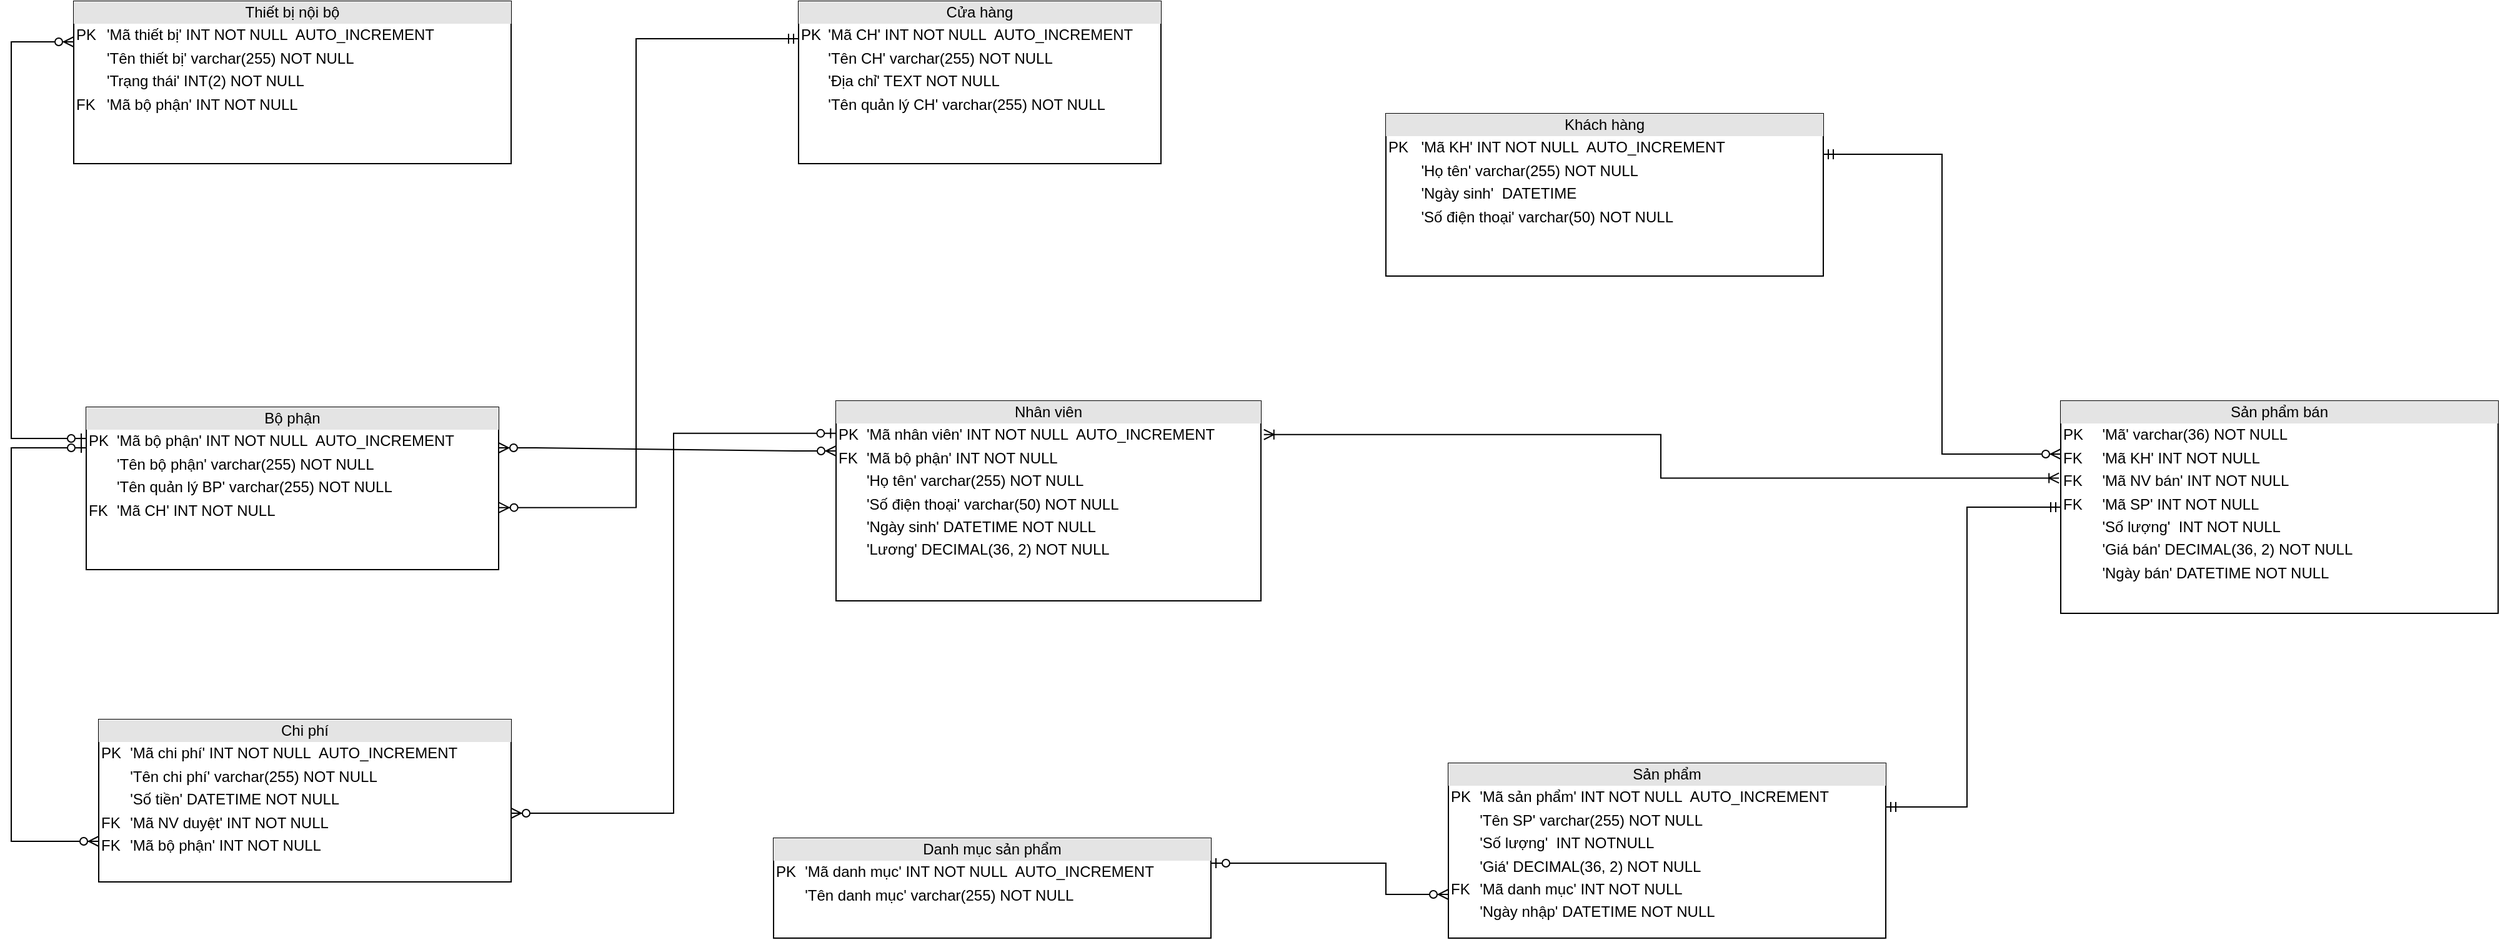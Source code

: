 <mxfile version="15.8.9" type="github">
  <diagram id="AdhRpchQ61gaaN8LJbJ2" name="Page-1">
    <mxGraphModel dx="5966" dy="1563" grid="1" gridSize="10" guides="1" tooltips="1" connect="1" arrows="1" fold="1" page="1" pageScale="1" pageWidth="3000" pageHeight="3300" math="0" shadow="0">
      <root>
        <mxCell id="0" />
        <mxCell id="1" parent="0" />
        <mxCell id="R6RycZYEYg_AerZo2q_A-1" value="&lt;div style=&quot;text-align: center ; box-sizing: border-box ; width: 100% ; background: rgb(228 , 228 , 228) ; padding: 2px&quot;&gt;Thiết bị nội bộ&lt;/div&gt;&lt;table style=&quot;width: 100% ; font-size: 1em&quot; cellpadding=&quot;2&quot; cellspacing=&quot;0&quot;&gt;&lt;tbody&gt;&lt;tr&gt;&lt;td&gt;PK&lt;/td&gt;&lt;td&gt;&#39;Mã thiết bị&#39; INT NOT NULL&amp;nbsp; AUTO_INCREMENT&lt;/td&gt;&lt;/tr&gt;&lt;tr&gt;&lt;td&gt;&lt;span style=&quot;white-space: pre&quot;&gt;	&lt;/span&gt;&lt;br&gt;&lt;/td&gt;&lt;td&gt;&#39;Tên thiết bị&#39; varchar(255) NOT NULL&lt;/td&gt;&lt;/tr&gt;&lt;tr&gt;&lt;td&gt;&lt;br&gt;&lt;/td&gt;&lt;td&gt;&#39;Trạng thái&#39; INT(2) NOT NULL&lt;br&gt;&lt;/td&gt;&lt;/tr&gt;&lt;tr&gt;&lt;td&gt;FK&lt;/td&gt;&lt;td&gt;&#39;Mã bộ phận&#39; INT NOT NULL&lt;/td&gt;&lt;/tr&gt;&lt;/tbody&gt;&lt;/table&gt;" style="verticalAlign=top;align=left;overflow=fill;html=1;strokeColor=default;" vertex="1" parent="1">
          <mxGeometry x="-60" y="140" width="350" height="130" as="geometry" />
        </mxCell>
        <mxCell id="R6RycZYEYg_AerZo2q_A-2" value="&lt;div style=&quot;text-align: center ; box-sizing: border-box ; width: 100% ; background: rgb(228 , 228 , 228) ; padding: 2px&quot;&gt;Cửa hàng&lt;/div&gt;&lt;table style=&quot;width: 100% ; font-size: 1em&quot; cellpadding=&quot;2&quot; cellspacing=&quot;0&quot;&gt;&lt;tbody&gt;&lt;tr&gt;&lt;td&gt;PK&lt;/td&gt;&lt;td&gt;&#39;Mã CH&#39; INT NOT NULL&amp;nbsp; AUTO_INCREMENT&lt;/td&gt;&lt;/tr&gt;&lt;tr&gt;&lt;td&gt;&lt;span style=&quot;white-space: pre&quot;&gt;	&lt;/span&gt;&lt;br&gt;&lt;/td&gt;&lt;td&gt;&#39;Tên CH&#39; varchar(255) NOT NULL&amp;nbsp;&lt;/td&gt;&lt;/tr&gt;&lt;tr&gt;&lt;td&gt;&lt;br&gt;&lt;/td&gt;&lt;td&gt;&#39;Địa chỉ&#39; TEXT NOT NULL&lt;br&gt;&lt;/td&gt;&lt;/tr&gt;&lt;tr&gt;&lt;td&gt;&lt;br&gt;&lt;/td&gt;&lt;td&gt;&#39;Tên quản lý CH&#39; varchar(255) NOT NULL&lt;/td&gt;&lt;/tr&gt;&lt;/tbody&gt;&lt;/table&gt;" style="verticalAlign=top;align=left;overflow=fill;html=1;strokeColor=default;" vertex="1" parent="1">
          <mxGeometry x="520" y="140" width="290" height="130" as="geometry" />
        </mxCell>
        <mxCell id="R6RycZYEYg_AerZo2q_A-3" value="&lt;div style=&quot;text-align: center ; box-sizing: border-box ; width: 100% ; background: rgb(228 , 228 , 228) ; padding: 2px&quot;&gt;Khách hàng&lt;/div&gt;&lt;table style=&quot;width: 100% ; font-size: 1em&quot; cellpadding=&quot;2&quot; cellspacing=&quot;0&quot;&gt;&lt;tbody&gt;&lt;tr&gt;&lt;td&gt;PK&lt;/td&gt;&lt;td&gt;&#39;Mã KH&#39; INT NOT NULL&amp;nbsp; AUTO_INCREMENT&lt;/td&gt;&lt;/tr&gt;&lt;tr&gt;&lt;td&gt;&lt;span style=&quot;white-space: pre&quot;&gt;	&lt;/span&gt;&lt;br&gt;&lt;/td&gt;&lt;td&gt;&#39;Họ tên&#39; varchar(255) NOT NULL&amp;nbsp;&lt;/td&gt;&lt;/tr&gt;&lt;tr&gt;&lt;td&gt;&lt;br&gt;&lt;/td&gt;&lt;td&gt;&#39;Ngày sinh&#39;&amp;nbsp; DATETIME&lt;br&gt;&lt;/td&gt;&lt;/tr&gt;&lt;tr&gt;&lt;td&gt;&lt;br&gt;&lt;/td&gt;&lt;td&gt;&#39;Số điện thoại&#39; varchar(50) NOT NULL&lt;/td&gt;&lt;/tr&gt;&lt;/tbody&gt;&lt;/table&gt;" style="verticalAlign=top;align=left;overflow=fill;html=1;strokeColor=default;" vertex="1" parent="1">
          <mxGeometry x="990" y="230" width="350" height="130" as="geometry" />
        </mxCell>
        <mxCell id="R6RycZYEYg_AerZo2q_A-4" value="&lt;div style=&quot;text-align: center ; box-sizing: border-box ; width: 100% ; background: rgb(228 , 228 , 228) ; padding: 2px&quot;&gt;Bộ phận&lt;/div&gt;&lt;table style=&quot;width: 100% ; font-size: 1em&quot; cellpadding=&quot;2&quot; cellspacing=&quot;0&quot;&gt;&lt;tbody&gt;&lt;tr&gt;&lt;td&gt;PK&lt;/td&gt;&lt;td&gt;&#39;Mã bộ phận&#39; INT NOT NULL&amp;nbsp; AUTO_INCREMENT&lt;/td&gt;&lt;/tr&gt;&lt;tr&gt;&lt;td&gt;&lt;span style=&quot;white-space: pre&quot;&gt;	&lt;/span&gt;&lt;br&gt;&lt;/td&gt;&lt;td&gt;&#39;Tên bộ phận&#39; varchar(255) NOT NULL&amp;nbsp;&lt;/td&gt;&lt;/tr&gt;&lt;tr&gt;&lt;td&gt;&lt;br&gt;&lt;/td&gt;&lt;td&gt;&#39;Tên quản lý BP&#39; varchar(255) NOT NULL&lt;br&gt;&lt;/td&gt;&lt;/tr&gt;&lt;tr&gt;&lt;td&gt;FK&lt;/td&gt;&lt;td&gt;&#39;Mã CH&#39; INT NOT NULL&lt;/td&gt;&lt;/tr&gt;&lt;/tbody&gt;&lt;/table&gt;" style="verticalAlign=top;align=left;overflow=fill;html=1;strokeColor=default;" vertex="1" parent="1">
          <mxGeometry x="-50" y="465" width="330" height="130" as="geometry" />
        </mxCell>
        <mxCell id="R6RycZYEYg_AerZo2q_A-5" value="&lt;div style=&quot;text-align: center ; box-sizing: border-box ; width: 100% ; background: rgb(228 , 228 , 228) ; padding: 2px&quot;&gt;Nhân viên&lt;/div&gt;&lt;table style=&quot;width: 100% ; font-size: 1em&quot; cellpadding=&quot;2&quot; cellspacing=&quot;0&quot;&gt;&lt;tbody&gt;&lt;tr&gt;&lt;td&gt;PK&lt;/td&gt;&lt;td&gt;&#39;Mã nhân viên&#39; INT NOT NULL&amp;nbsp; AUTO_INCREMENT&lt;/td&gt;&lt;/tr&gt;&lt;tr&gt;&lt;td&gt;FK&lt;/td&gt;&lt;td&gt;&#39;Mã bộ phận&#39; INT NOT NULL&lt;/td&gt;&lt;/tr&gt;&lt;tr&gt;&lt;td&gt;&lt;span style=&quot;white-space: pre&quot;&gt;	&lt;/span&gt;&lt;br&gt;&lt;/td&gt;&lt;td&gt;&#39;Họ tên&#39; varchar(255) NOT NULL&amp;nbsp;&lt;/td&gt;&lt;/tr&gt;&lt;tr&gt;&lt;td&gt;&lt;br&gt;&lt;/td&gt;&lt;td&gt;&#39;Số điện thoại&#39; varchar(50) NOT NULL&lt;br&gt;&lt;/td&gt;&lt;/tr&gt;&lt;tr&gt;&lt;td&gt;&lt;br&gt;&lt;/td&gt;&lt;td&gt;&#39;Ngày sinh&#39; DATETIME NOT NULL&lt;/td&gt;&lt;/tr&gt;&lt;tr&gt;&lt;td&gt;&lt;br&gt;&lt;/td&gt;&lt;td&gt;&#39;Lương&#39; DECIMAL(36, 2) NOT NULL&lt;/td&gt;&lt;/tr&gt;&lt;/tbody&gt;&lt;/table&gt;" style="verticalAlign=top;align=left;overflow=fill;html=1;strokeColor=default;" vertex="1" parent="1">
          <mxGeometry x="550" y="460" width="340" height="160" as="geometry" />
        </mxCell>
        <mxCell id="R6RycZYEYg_AerZo2q_A-6" value="&lt;div style=&quot;text-align: center ; box-sizing: border-box ; width: 100% ; background: rgb(228 , 228 , 228) ; padding: 2px&quot;&gt;Chi phí&lt;/div&gt;&lt;table style=&quot;width: 100% ; font-size: 1em&quot; cellpadding=&quot;2&quot; cellspacing=&quot;0&quot;&gt;&lt;tbody&gt;&lt;tr&gt;&lt;td&gt;PK&lt;/td&gt;&lt;td&gt;&#39;Mã chi phí&#39; INT NOT NULL&amp;nbsp; AUTO_INCREMENT&lt;/td&gt;&lt;/tr&gt;&lt;tr&gt;&lt;td&gt;&lt;span style=&quot;white-space: pre&quot;&gt;	&lt;/span&gt;&lt;br&gt;&lt;/td&gt;&lt;td&gt;&#39;Tên chi phí&#39; varchar(255) NOT NULL&amp;nbsp;&lt;/td&gt;&lt;/tr&gt;&lt;tr&gt;&lt;td&gt;&lt;br&gt;&lt;/td&gt;&lt;td&gt;&#39;Số tiền&#39; DATETIME NOT NULL&lt;br&gt;&lt;/td&gt;&lt;/tr&gt;&lt;tr&gt;&lt;td&gt;FK&lt;/td&gt;&lt;td&gt;&#39;Mã NV duyệt&#39; INT NOT NULL&lt;/td&gt;&lt;/tr&gt;&lt;tr&gt;&lt;td&gt;FK&lt;/td&gt;&lt;td&gt;&#39;Mã bộ phận&#39; INT NOT NULL&lt;/td&gt;&lt;/tr&gt;&lt;/tbody&gt;&lt;/table&gt;" style="verticalAlign=top;align=left;overflow=fill;html=1;strokeColor=default;" vertex="1" parent="1">
          <mxGeometry x="-40" y="715" width="330" height="130" as="geometry" />
        </mxCell>
        <mxCell id="R6RycZYEYg_AerZo2q_A-7" value="&lt;div style=&quot;text-align: center ; box-sizing: border-box ; width: 100% ; background: rgb(228 , 228 , 228) ; padding: 2px&quot;&gt;Sản phẩm&lt;/div&gt;&lt;table style=&quot;width: 100% ; font-size: 1em&quot; cellpadding=&quot;2&quot; cellspacing=&quot;0&quot;&gt;&lt;tbody&gt;&lt;tr&gt;&lt;td&gt;PK&lt;/td&gt;&lt;td&gt;&#39;Mã sản phẩm&#39; INT NOT NULL&amp;nbsp; AUTO_INCREMENT&lt;/td&gt;&lt;/tr&gt;&lt;tr&gt;&lt;td&gt;&lt;span&gt;	&lt;/span&gt;&lt;br&gt;&lt;/td&gt;&lt;td&gt;&#39;Tên SP&#39; varchar(255) NOT NULL&amp;nbsp;&lt;/td&gt;&lt;/tr&gt;&lt;tr&gt;&lt;td&gt;&lt;br&gt;&lt;/td&gt;&lt;td&gt;&#39;Số lượng&#39;&amp;nbsp; INT NOTNULL&lt;br&gt;&lt;/td&gt;&lt;/tr&gt;&lt;tr&gt;&lt;td&gt;&lt;br&gt;&lt;/td&gt;&lt;td&gt;&#39;Giá&#39; DECIMAL(36, 2) NOT NULL&lt;/td&gt;&lt;/tr&gt;&lt;tr&gt;&lt;td&gt;FK&lt;/td&gt;&lt;td&gt;&#39;Mã danh mục&#39; INT NOT NULL&lt;/td&gt;&lt;/tr&gt;&lt;tr&gt;&lt;td&gt;&lt;br&gt;&lt;/td&gt;&lt;td&gt;&#39;Ngày nhập&#39; DATETIME NOT NULL&lt;/td&gt;&lt;/tr&gt;&lt;/tbody&gt;&lt;/table&gt;" style="verticalAlign=top;align=left;overflow=fill;html=1;strokeColor=default;" vertex="1" parent="1">
          <mxGeometry x="1040" y="750" width="350" height="140" as="geometry" />
        </mxCell>
        <mxCell id="R6RycZYEYg_AerZo2q_A-8" value="&lt;div style=&quot;text-align: center ; box-sizing: border-box ; width: 100% ; background: rgb(228 , 228 , 228) ; padding: 2px&quot;&gt;Danh mục sản phẩm&lt;/div&gt;&lt;table style=&quot;width: 100% ; font-size: 1em&quot; cellpadding=&quot;2&quot; cellspacing=&quot;0&quot;&gt;&lt;tbody&gt;&lt;tr&gt;&lt;td&gt;PK&lt;/td&gt;&lt;td&gt;&#39;Mã danh mục&#39; INT NOT NULL&amp;nbsp; AUTO_INCREMENT&lt;/td&gt;&lt;/tr&gt;&lt;tr&gt;&lt;td&gt;&lt;span style=&quot;white-space: pre&quot;&gt;	&lt;/span&gt;&lt;br&gt;&lt;/td&gt;&lt;td&gt;&#39;Tên danh mục&#39; varchar(255) NOT NULL&amp;nbsp;&lt;/td&gt;&lt;/tr&gt;&lt;/tbody&gt;&lt;/table&gt;" style="verticalAlign=top;align=left;overflow=fill;html=1;strokeColor=default;" vertex="1" parent="1">
          <mxGeometry x="500" y="810" width="350" height="80" as="geometry" />
        </mxCell>
        <mxCell id="R6RycZYEYg_AerZo2q_A-9" value="&lt;div style=&quot;text-align: center ; box-sizing: border-box ; width: 100% ; background: rgb(228 , 228 , 228) ; padding: 2px&quot;&gt;Sản phẩm bán&lt;/div&gt;&lt;table style=&quot;width: 100% ; font-size: 1em&quot; cellpadding=&quot;2&quot; cellspacing=&quot;0&quot;&gt;&lt;tbody&gt;&lt;tr&gt;&lt;td&gt;PK&lt;/td&gt;&lt;td&gt;&#39;Mã&#39; varchar(36) NOT NULL&amp;nbsp;&lt;/td&gt;&lt;/tr&gt;&lt;tr&gt;&lt;td&gt;FK&lt;/td&gt;&lt;td&gt;&#39;Mã KH&#39; INT NOT NULL&lt;/td&gt;&lt;/tr&gt;&lt;tr&gt;&lt;td&gt;FK&lt;/td&gt;&lt;td&gt;&#39;Mã NV bán&#39; INT NOT NULL&lt;/td&gt;&lt;/tr&gt;&lt;tr&gt;&lt;td&gt;FK&lt;/td&gt;&lt;td&gt;&#39;Mã SP&#39; INT NOT NULL&lt;/td&gt;&lt;/tr&gt;&lt;tr&gt;&lt;td&gt;&lt;br&gt;&lt;/td&gt;&lt;td&gt;&#39;Số lượng&#39;&amp;nbsp; INT NOT NULL&lt;br&gt;&lt;/td&gt;&lt;/tr&gt;&lt;tr&gt;&lt;td&gt;&lt;br&gt;&lt;/td&gt;&lt;td&gt;&#39;Giá bán&#39; DECIMAL(36, 2) NOT NULL&lt;/td&gt;&lt;/tr&gt;&lt;tr&gt;&lt;td&gt;&lt;br&gt;&lt;/td&gt;&lt;td&gt;&#39;Ngày bán&#39; DATETIME NOT NULL&lt;/td&gt;&lt;/tr&gt;&lt;/tbody&gt;&lt;/table&gt;" style="verticalAlign=top;align=left;overflow=fill;html=1;strokeColor=default;" vertex="1" parent="1">
          <mxGeometry x="1530" y="460" width="350" height="170" as="geometry" />
        </mxCell>
        <mxCell id="R6RycZYEYg_AerZo2q_A-13" value="" style="edgeStyle=orthogonalEdgeStyle;fontSize=12;html=1;endArrow=ERzeroToMany;startArrow=ERzeroToOne;rounded=0;entryX=0;entryY=0.25;entryDx=0;entryDy=0;" edge="1" parent="1" target="R6RycZYEYg_AerZo2q_A-1">
          <mxGeometry width="100" height="100" relative="1" as="geometry">
            <mxPoint x="-50" y="490" as="sourcePoint" />
            <mxPoint x="-120" y="380" as="targetPoint" />
            <Array as="points">
              <mxPoint x="-110" y="490" />
              <mxPoint x="-110" y="173" />
            </Array>
          </mxGeometry>
        </mxCell>
        <mxCell id="R6RycZYEYg_AerZo2q_A-15" value="" style="edgeStyle=orthogonalEdgeStyle;fontSize=12;html=1;endArrow=ERzeroToMany;startArrow=ERzeroToOne;rounded=0;exitX=0;exitY=0.25;exitDx=0;exitDy=0;entryX=0;entryY=0.75;entryDx=0;entryDy=0;" edge="1" parent="1" source="R6RycZYEYg_AerZo2q_A-4" target="R6RycZYEYg_AerZo2q_A-6">
          <mxGeometry width="100" height="100" relative="1" as="geometry">
            <mxPoint x="-140" y="670" as="sourcePoint" />
            <mxPoint x="-40" y="570" as="targetPoint" />
            <Array as="points">
              <mxPoint x="-110" y="498" />
              <mxPoint x="-110" y="813" />
            </Array>
          </mxGeometry>
        </mxCell>
        <mxCell id="R6RycZYEYg_AerZo2q_A-16" value="" style="edgeStyle=orthogonalEdgeStyle;fontSize=12;html=1;endArrow=ERzeroToMany;startArrow=ERmandOne;rounded=0;entryX=1.001;entryY=0.618;entryDx=0;entryDy=0;entryPerimeter=0;" edge="1" parent="1" target="R6RycZYEYg_AerZo2q_A-4">
          <mxGeometry width="100" height="100" relative="1" as="geometry">
            <mxPoint x="520" y="170" as="sourcePoint" />
            <mxPoint x="290" y="540" as="targetPoint" />
            <Array as="points">
              <mxPoint x="520" y="170" />
              <mxPoint x="390" y="170" />
              <mxPoint x="390" y="545" />
            </Array>
          </mxGeometry>
        </mxCell>
        <mxCell id="R6RycZYEYg_AerZo2q_A-18" value="" style="edgeStyle=entityRelationEdgeStyle;fontSize=12;html=1;endArrow=ERzeroToMany;endFill=1;startArrow=ERzeroToMany;rounded=0;exitX=1;exitY=0.25;exitDx=0;exitDy=0;entryX=0;entryY=0.25;entryDx=0;entryDy=0;" edge="1" parent="1" source="R6RycZYEYg_AerZo2q_A-4" target="R6RycZYEYg_AerZo2q_A-5">
          <mxGeometry width="100" height="100" relative="1" as="geometry">
            <mxPoint x="450" y="600" as="sourcePoint" />
            <mxPoint x="550" y="500" as="targetPoint" />
          </mxGeometry>
        </mxCell>
        <mxCell id="R6RycZYEYg_AerZo2q_A-19" value="" style="edgeStyle=orthogonalEdgeStyle;fontSize=12;html=1;endArrow=ERzeroToMany;startArrow=ERzeroToOne;rounded=0;exitX=-0.001;exitY=0.162;exitDx=0;exitDy=0;exitPerimeter=0;" edge="1" parent="1" source="R6RycZYEYg_AerZo2q_A-5" target="R6RycZYEYg_AerZo2q_A-6">
          <mxGeometry width="100" height="100" relative="1" as="geometry">
            <mxPoint x="479.94" y="595" as="sourcePoint" />
            <mxPoint x="489.94" y="910.0" as="targetPoint" />
            <Array as="points">
              <mxPoint x="420" y="486" />
              <mxPoint x="420" y="790" />
            </Array>
          </mxGeometry>
        </mxCell>
        <mxCell id="R6RycZYEYg_AerZo2q_A-21" value="" style="edgeStyle=orthogonalEdgeStyle;fontSize=12;html=1;endArrow=ERzeroToMany;startArrow=ERmandOne;rounded=0;exitX=1;exitY=0.25;exitDx=0;exitDy=0;entryX=0;entryY=0.25;entryDx=0;entryDy=0;" edge="1" parent="1" source="R6RycZYEYg_AerZo2q_A-3" target="R6RycZYEYg_AerZo2q_A-9">
          <mxGeometry width="100" height="100" relative="1" as="geometry">
            <mxPoint x="1310" y="540" as="sourcePoint" />
            <mxPoint x="1410" y="440" as="targetPoint" />
          </mxGeometry>
        </mxCell>
        <mxCell id="R6RycZYEYg_AerZo2q_A-22" value="" style="edgeStyle=orthogonalEdgeStyle;fontSize=12;html=1;endArrow=ERmandOne;startArrow=ERmandOne;rounded=0;exitX=1;exitY=0.25;exitDx=0;exitDy=0;entryX=0;entryY=0.5;entryDx=0;entryDy=0;" edge="1" parent="1" source="R6RycZYEYg_AerZo2q_A-7" target="R6RycZYEYg_AerZo2q_A-9">
          <mxGeometry width="100" height="100" relative="1" as="geometry">
            <mxPoint x="1510" y="790" as="sourcePoint" />
            <mxPoint x="1510" y="540" as="targetPoint" />
            <Array as="points">
              <mxPoint x="1455" y="785" />
              <mxPoint x="1455" y="545" />
            </Array>
          </mxGeometry>
        </mxCell>
        <mxCell id="R6RycZYEYg_AerZo2q_A-24" value="" style="edgeStyle=orthogonalEdgeStyle;fontSize=12;html=1;endArrow=ERoneToMany;startArrow=ERoneToMany;rounded=0;exitX=1.007;exitY=0.168;exitDx=0;exitDy=0;exitPerimeter=0;entryX=-0.004;entryY=0.363;entryDx=0;entryDy=0;entryPerimeter=0;" edge="1" parent="1" source="R6RycZYEYg_AerZo2q_A-5" target="R6RycZYEYg_AerZo2q_A-9">
          <mxGeometry width="100" height="100" relative="1" as="geometry">
            <mxPoint x="960" y="550" as="sourcePoint" />
            <mxPoint x="1240" y="570" as="targetPoint" />
          </mxGeometry>
        </mxCell>
        <mxCell id="R6RycZYEYg_AerZo2q_A-25" value="" style="edgeStyle=orthogonalEdgeStyle;fontSize=12;html=1;endArrow=ERzeroToMany;startArrow=ERzeroToOne;rounded=0;entryX=0;entryY=0.75;entryDx=0;entryDy=0;exitX=1;exitY=0.25;exitDx=0;exitDy=0;" edge="1" parent="1" source="R6RycZYEYg_AerZo2q_A-8" target="R6RycZYEYg_AerZo2q_A-7">
          <mxGeometry width="100" height="100" relative="1" as="geometry">
            <mxPoint x="890" y="820" as="sourcePoint" />
            <mxPoint x="960" y="855" as="targetPoint" />
            <Array as="points">
              <mxPoint x="990" y="830" />
              <mxPoint x="990" y="855" />
            </Array>
          </mxGeometry>
        </mxCell>
      </root>
    </mxGraphModel>
  </diagram>
</mxfile>
